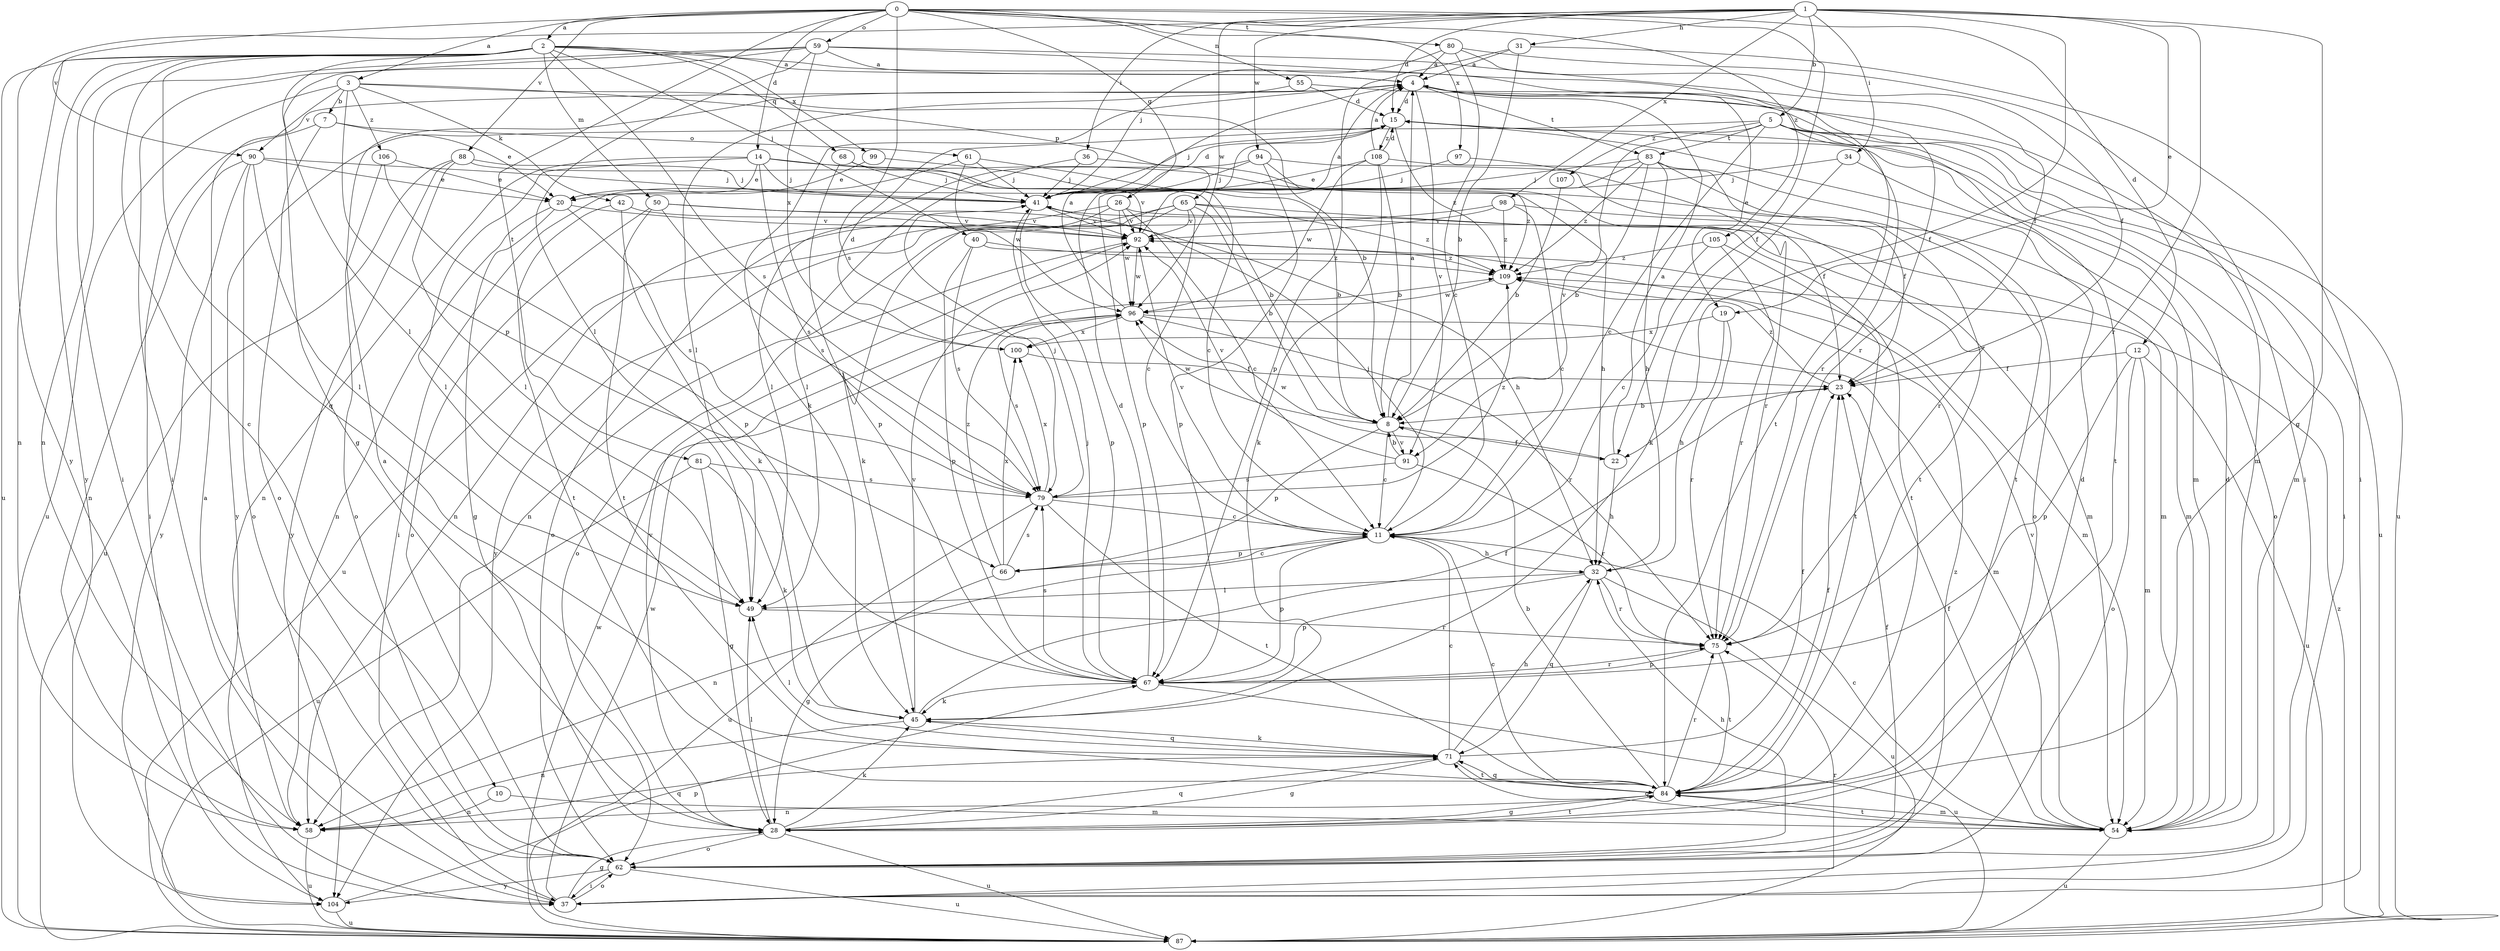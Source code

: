 strict digraph  {
0;
1;
2;
3;
4;
5;
7;
8;
10;
11;
12;
14;
15;
19;
20;
22;
23;
26;
28;
31;
32;
34;
36;
37;
40;
41;
42;
45;
49;
50;
54;
55;
58;
59;
61;
62;
65;
66;
67;
68;
71;
75;
79;
80;
81;
83;
84;
87;
88;
90;
91;
92;
94;
96;
97;
98;
99;
100;
104;
105;
106;
107;
108;
109;
0 -> 2  [label=a];
0 -> 3  [label=a];
0 -> 12  [label=d];
0 -> 14  [label=d];
0 -> 22  [label=f];
0 -> 26  [label=g];
0 -> 55  [label=n];
0 -> 59  [label=o];
0 -> 79  [label=s];
0 -> 80  [label=t];
0 -> 81  [label=t];
0 -> 88  [label=v];
0 -> 90  [label=v];
0 -> 97  [label=x];
0 -> 105  [label=z];
1 -> 5  [label=b];
1 -> 15  [label=d];
1 -> 19  [label=e];
1 -> 22  [label=f];
1 -> 28  [label=g];
1 -> 31  [label=h];
1 -> 34  [label=i];
1 -> 36  [label=i];
1 -> 75  [label=r];
1 -> 94  [label=w];
1 -> 96  [label=w];
1 -> 98  [label=x];
1 -> 104  [label=y];
2 -> 4  [label=a];
2 -> 10  [label=c];
2 -> 37  [label=i];
2 -> 40  [label=j];
2 -> 49  [label=l];
2 -> 50  [label=m];
2 -> 58  [label=n];
2 -> 68  [label=q];
2 -> 71  [label=q];
2 -> 75  [label=r];
2 -> 79  [label=s];
2 -> 87  [label=u];
2 -> 99  [label=x];
2 -> 104  [label=y];
3 -> 7  [label=b];
3 -> 8  [label=b];
3 -> 42  [label=k];
3 -> 65  [label=p];
3 -> 66  [label=p];
3 -> 87  [label=u];
3 -> 90  [label=v];
3 -> 106  [label=z];
4 -> 15  [label=d];
4 -> 19  [label=e];
4 -> 45  [label=k];
4 -> 54  [label=m];
4 -> 75  [label=r];
4 -> 83  [label=t];
4 -> 91  [label=v];
5 -> 11  [label=c];
5 -> 37  [label=i];
5 -> 54  [label=m];
5 -> 83  [label=t];
5 -> 84  [label=t];
5 -> 87  [label=u];
5 -> 91  [label=v];
5 -> 104  [label=y];
5 -> 107  [label=z];
7 -> 20  [label=e];
7 -> 37  [label=i];
7 -> 61  [label=o];
7 -> 62  [label=o];
8 -> 4  [label=a];
8 -> 11  [label=c];
8 -> 22  [label=f];
8 -> 66  [label=p];
8 -> 91  [label=v];
8 -> 96  [label=w];
10 -> 54  [label=m];
10 -> 58  [label=n];
11 -> 32  [label=h];
11 -> 41  [label=j];
11 -> 58  [label=n];
11 -> 66  [label=p];
11 -> 67  [label=p];
11 -> 92  [label=v];
12 -> 23  [label=f];
12 -> 54  [label=m];
12 -> 62  [label=o];
12 -> 67  [label=p];
12 -> 87  [label=u];
14 -> 8  [label=b];
14 -> 20  [label=e];
14 -> 23  [label=f];
14 -> 41  [label=j];
14 -> 49  [label=l];
14 -> 58  [label=n];
14 -> 79  [label=s];
15 -> 41  [label=j];
15 -> 54  [label=m];
15 -> 108  [label=z];
15 -> 109  [label=z];
19 -> 32  [label=h];
19 -> 75  [label=r];
19 -> 100  [label=x];
20 -> 28  [label=g];
20 -> 58  [label=n];
20 -> 79  [label=s];
20 -> 92  [label=v];
22 -> 4  [label=a];
22 -> 32  [label=h];
22 -> 96  [label=w];
23 -> 8  [label=b];
23 -> 109  [label=z];
26 -> 11  [label=c];
26 -> 54  [label=m];
26 -> 58  [label=n];
26 -> 62  [label=o];
26 -> 92  [label=v];
26 -> 96  [label=w];
28 -> 4  [label=a];
28 -> 15  [label=d];
28 -> 45  [label=k];
28 -> 49  [label=l];
28 -> 62  [label=o];
28 -> 71  [label=q];
28 -> 84  [label=t];
28 -> 87  [label=u];
28 -> 92  [label=v];
31 -> 4  [label=a];
31 -> 8  [label=b];
31 -> 37  [label=i];
31 -> 67  [label=p];
32 -> 49  [label=l];
32 -> 67  [label=p];
32 -> 71  [label=q];
32 -> 75  [label=r];
32 -> 87  [label=u];
34 -> 41  [label=j];
34 -> 45  [label=k];
34 -> 62  [label=o];
36 -> 41  [label=j];
36 -> 49  [label=l];
36 -> 84  [label=t];
37 -> 4  [label=a];
37 -> 28  [label=g];
37 -> 62  [label=o];
37 -> 75  [label=r];
37 -> 96  [label=w];
40 -> 54  [label=m];
40 -> 67  [label=p];
40 -> 79  [label=s];
40 -> 109  [label=z];
41 -> 15  [label=d];
41 -> 67  [label=p];
41 -> 84  [label=t];
41 -> 92  [label=v];
42 -> 45  [label=k];
42 -> 84  [label=t];
42 -> 92  [label=v];
45 -> 23  [label=f];
45 -> 58  [label=n];
45 -> 71  [label=q];
45 -> 92  [label=v];
49 -> 75  [label=r];
50 -> 32  [label=h];
50 -> 62  [label=o];
50 -> 79  [label=s];
50 -> 84  [label=t];
50 -> 92  [label=v];
54 -> 11  [label=c];
54 -> 15  [label=d];
54 -> 23  [label=f];
54 -> 71  [label=q];
54 -> 84  [label=t];
54 -> 87  [label=u];
54 -> 92  [label=v];
55 -> 15  [label=d];
55 -> 49  [label=l];
55 -> 87  [label=u];
58 -> 71  [label=q];
58 -> 87  [label=u];
59 -> 4  [label=a];
59 -> 23  [label=f];
59 -> 28  [label=g];
59 -> 37  [label=i];
59 -> 49  [label=l];
59 -> 58  [label=n];
59 -> 84  [label=t];
59 -> 100  [label=x];
61 -> 8  [label=b];
61 -> 37  [label=i];
61 -> 41  [label=j];
61 -> 96  [label=w];
62 -> 23  [label=f];
62 -> 32  [label=h];
62 -> 37  [label=i];
62 -> 87  [label=u];
62 -> 104  [label=y];
62 -> 109  [label=z];
65 -> 8  [label=b];
65 -> 11  [label=c];
65 -> 45  [label=k];
65 -> 54  [label=m];
65 -> 87  [label=u];
65 -> 92  [label=v];
65 -> 104  [label=y];
65 -> 109  [label=z];
66 -> 11  [label=c];
66 -> 28  [label=g];
66 -> 79  [label=s];
66 -> 100  [label=x];
66 -> 109  [label=z];
67 -> 15  [label=d];
67 -> 41  [label=j];
67 -> 45  [label=k];
67 -> 75  [label=r];
67 -> 79  [label=s];
67 -> 87  [label=u];
68 -> 41  [label=j];
68 -> 67  [label=p];
68 -> 92  [label=v];
71 -> 11  [label=c];
71 -> 23  [label=f];
71 -> 28  [label=g];
71 -> 32  [label=h];
71 -> 45  [label=k];
71 -> 49  [label=l];
71 -> 84  [label=t];
75 -> 67  [label=p];
75 -> 84  [label=t];
79 -> 11  [label=c];
79 -> 41  [label=j];
79 -> 84  [label=t];
79 -> 87  [label=u];
79 -> 100  [label=x];
79 -> 109  [label=z];
80 -> 4  [label=a];
80 -> 11  [label=c];
80 -> 23  [label=f];
80 -> 37  [label=i];
80 -> 41  [label=j];
81 -> 28  [label=g];
81 -> 45  [label=k];
81 -> 79  [label=s];
81 -> 87  [label=u];
83 -> 8  [label=b];
83 -> 23  [label=f];
83 -> 32  [label=h];
83 -> 41  [label=j];
83 -> 62  [label=o];
83 -> 67  [label=p];
83 -> 109  [label=z];
84 -> 8  [label=b];
84 -> 11  [label=c];
84 -> 23  [label=f];
84 -> 28  [label=g];
84 -> 54  [label=m];
84 -> 58  [label=n];
84 -> 71  [label=q];
84 -> 75  [label=r];
87 -> 96  [label=w];
87 -> 109  [label=z];
88 -> 32  [label=h];
88 -> 41  [label=j];
88 -> 49  [label=l];
88 -> 87  [label=u];
88 -> 104  [label=y];
90 -> 20  [label=e];
90 -> 41  [label=j];
90 -> 49  [label=l];
90 -> 58  [label=n];
90 -> 62  [label=o];
90 -> 104  [label=y];
91 -> 8  [label=b];
91 -> 75  [label=r];
91 -> 79  [label=s];
91 -> 92  [label=v];
92 -> 4  [label=a];
92 -> 62  [label=o];
92 -> 96  [label=w];
92 -> 109  [label=z];
94 -> 41  [label=j];
94 -> 49  [label=l];
94 -> 67  [label=p];
94 -> 75  [label=r];
94 -> 109  [label=z];
96 -> 4  [label=a];
96 -> 54  [label=m];
96 -> 75  [label=r];
96 -> 79  [label=s];
96 -> 100  [label=x];
97 -> 41  [label=j];
97 -> 75  [label=r];
98 -> 11  [label=c];
98 -> 54  [label=m];
98 -> 58  [label=n];
98 -> 92  [label=v];
98 -> 109  [label=z];
99 -> 11  [label=c];
99 -> 20  [label=e];
100 -> 15  [label=d];
100 -> 23  [label=f];
104 -> 67  [label=p];
104 -> 87  [label=u];
105 -> 11  [label=c];
105 -> 75  [label=r];
105 -> 84  [label=t];
105 -> 109  [label=z];
106 -> 20  [label=e];
106 -> 62  [label=o];
106 -> 67  [label=p];
107 -> 8  [label=b];
108 -> 4  [label=a];
108 -> 8  [label=b];
108 -> 15  [label=d];
108 -> 20  [label=e];
108 -> 45  [label=k];
108 -> 84  [label=t];
108 -> 96  [label=w];
109 -> 96  [label=w];
}
